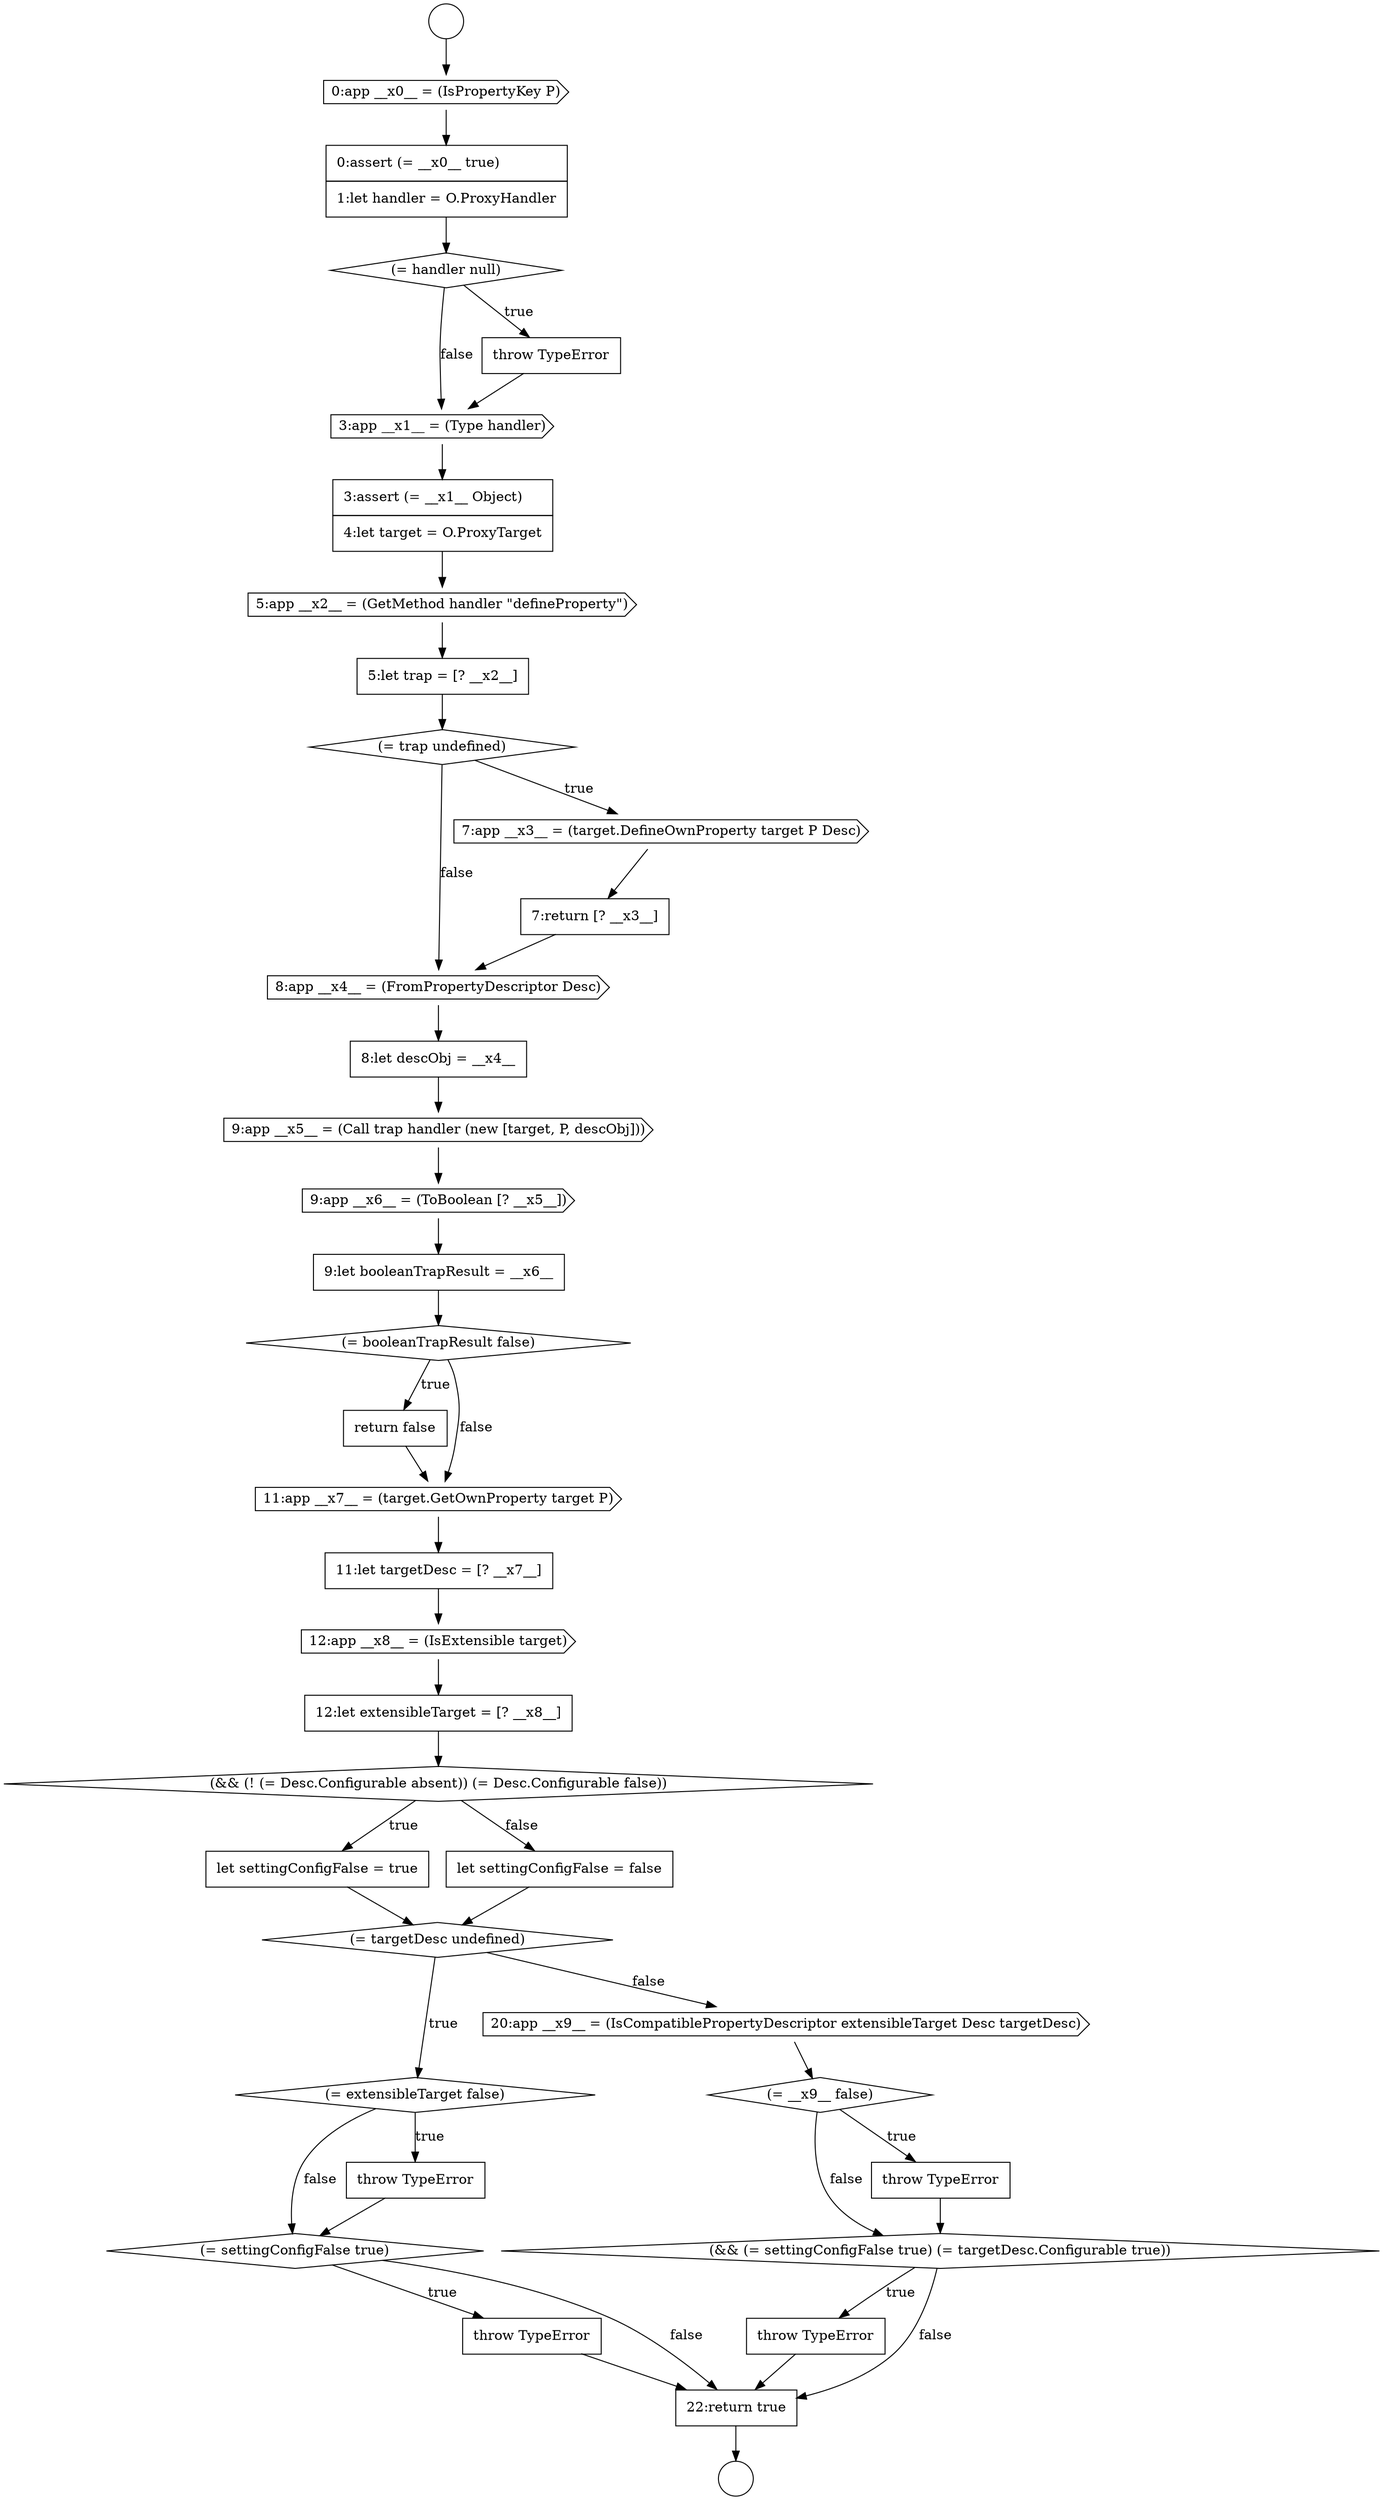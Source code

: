 digraph {
  node2776 [shape=cds, label=<<font color="black">8:app __x4__ = (FromPropertyDescriptor Desc)</font>> color="black" fillcolor="white" style=filled]
  node2763 [shape=circle label=" " color="black" fillcolor="white" style=filled]
  node2767 [shape=diamond, label=<<font color="black">(= handler null)</font>> color="black" fillcolor="white" style=filled]
  node2769 [shape=cds, label=<<font color="black">3:app __x1__ = (Type handler)</font>> color="black" fillcolor="white" style=filled]
  node2766 [shape=none, margin=0, label=<<font color="black">
    <table border="0" cellborder="1" cellspacing="0" cellpadding="10">
      <tr><td align="left">0:assert (= __x0__ true)</td></tr>
      <tr><td align="left">1:let handler = O.ProxyHandler</td></tr>
    </table>
  </font>> color="black" fillcolor="white" style=filled]
  node2774 [shape=cds, label=<<font color="black">7:app __x3__ = (target.DefineOwnProperty target P Desc)</font>> color="black" fillcolor="white" style=filled]
  node2784 [shape=none, margin=0, label=<<font color="black">
    <table border="0" cellborder="1" cellspacing="0" cellpadding="10">
      <tr><td align="left">11:let targetDesc = [? __x7__]</td></tr>
    </table>
  </font>> color="black" fillcolor="white" style=filled]
  node2764 [shape=circle label=" " color="black" fillcolor="white" style=filled]
  node2768 [shape=none, margin=0, label=<<font color="black">
    <table border="0" cellborder="1" cellspacing="0" cellpadding="10">
      <tr><td align="left">throw TypeError</td></tr>
    </table>
  </font>> color="black" fillcolor="white" style=filled]
  node2771 [shape=cds, label=<<font color="black">5:app __x2__ = (GetMethod handler &quot;defineProperty&quot;)</font>> color="black" fillcolor="white" style=filled]
  node2778 [shape=cds, label=<<font color="black">9:app __x5__ = (Call trap handler (new [target, P, descObj]))</font>> color="black" fillcolor="white" style=filled]
  node2787 [shape=diamond, label=<<font color="black">(&amp;&amp; (! (= Desc.Configurable absent)) (= Desc.Configurable false))</font>> color="black" fillcolor="white" style=filled]
  node2794 [shape=none, margin=0, label=<<font color="black">
    <table border="0" cellborder="1" cellspacing="0" cellpadding="10">
      <tr><td align="left">throw TypeError</td></tr>
    </table>
  </font>> color="black" fillcolor="white" style=filled]
  node2782 [shape=none, margin=0, label=<<font color="black">
    <table border="0" cellborder="1" cellspacing="0" cellpadding="10">
      <tr><td align="left">return false</td></tr>
    </table>
  </font>> color="black" fillcolor="white" style=filled]
  node2777 [shape=none, margin=0, label=<<font color="black">
    <table border="0" cellborder="1" cellspacing="0" cellpadding="10">
      <tr><td align="left">8:let descObj = __x4__</td></tr>
    </table>
  </font>> color="black" fillcolor="white" style=filled]
  node2772 [shape=none, margin=0, label=<<font color="black">
    <table border="0" cellborder="1" cellspacing="0" cellpadding="10">
      <tr><td align="left">5:let trap = [? __x2__]</td></tr>
    </table>
  </font>> color="black" fillcolor="white" style=filled]
  node2799 [shape=none, margin=0, label=<<font color="black">
    <table border="0" cellborder="1" cellspacing="0" cellpadding="10">
      <tr><td align="left">throw TypeError</td></tr>
    </table>
  </font>> color="black" fillcolor="white" style=filled]
  node2790 [shape=diamond, label=<<font color="black">(= targetDesc undefined)</font>> color="black" fillcolor="white" style=filled]
  node2773 [shape=diamond, label=<<font color="black">(= trap undefined)</font>> color="black" fillcolor="white" style=filled]
  node2798 [shape=diamond, label=<<font color="black">(&amp;&amp; (= settingConfigFalse true) (= targetDesc.Configurable true))</font>> color="black" fillcolor="white" style=filled]
  node2781 [shape=diamond, label=<<font color="black">(= booleanTrapResult false)</font>> color="black" fillcolor="white" style=filled]
  node2788 [shape=none, margin=0, label=<<font color="black">
    <table border="0" cellborder="1" cellspacing="0" cellpadding="10">
      <tr><td align="left">let settingConfigFalse = true</td></tr>
    </table>
  </font>> color="black" fillcolor="white" style=filled]
  node2793 [shape=diamond, label=<<font color="black">(= settingConfigFalse true)</font>> color="black" fillcolor="white" style=filled]
  node2791 [shape=diamond, label=<<font color="black">(= extensibleTarget false)</font>> color="black" fillcolor="white" style=filled]
  node2789 [shape=none, margin=0, label=<<font color="black">
    <table border="0" cellborder="1" cellspacing="0" cellpadding="10">
      <tr><td align="left">let settingConfigFalse = false</td></tr>
    </table>
  </font>> color="black" fillcolor="white" style=filled]
  node2780 [shape=none, margin=0, label=<<font color="black">
    <table border="0" cellborder="1" cellspacing="0" cellpadding="10">
      <tr><td align="left">9:let booleanTrapResult = __x6__</td></tr>
    </table>
  </font>> color="black" fillcolor="white" style=filled]
  node2785 [shape=cds, label=<<font color="black">12:app __x8__ = (IsExtensible target)</font>> color="black" fillcolor="white" style=filled]
  node2770 [shape=none, margin=0, label=<<font color="black">
    <table border="0" cellborder="1" cellspacing="0" cellpadding="10">
      <tr><td align="left">3:assert (= __x1__ Object)</td></tr>
      <tr><td align="left">4:let target = O.ProxyTarget</td></tr>
    </table>
  </font>> color="black" fillcolor="white" style=filled]
  node2765 [shape=cds, label=<<font color="black">0:app __x0__ = (IsPropertyKey P)</font>> color="black" fillcolor="white" style=filled]
  node2797 [shape=none, margin=0, label=<<font color="black">
    <table border="0" cellborder="1" cellspacing="0" cellpadding="10">
      <tr><td align="left">throw TypeError</td></tr>
    </table>
  </font>> color="black" fillcolor="white" style=filled]
  node2775 [shape=none, margin=0, label=<<font color="black">
    <table border="0" cellborder="1" cellspacing="0" cellpadding="10">
      <tr><td align="left">7:return [? __x3__]</td></tr>
    </table>
  </font>> color="black" fillcolor="white" style=filled]
  node2792 [shape=none, margin=0, label=<<font color="black">
    <table border="0" cellborder="1" cellspacing="0" cellpadding="10">
      <tr><td align="left">throw TypeError</td></tr>
    </table>
  </font>> color="black" fillcolor="white" style=filled]
  node2786 [shape=none, margin=0, label=<<font color="black">
    <table border="0" cellborder="1" cellspacing="0" cellpadding="10">
      <tr><td align="left">12:let extensibleTarget = [? __x8__]</td></tr>
    </table>
  </font>> color="black" fillcolor="white" style=filled]
  node2796 [shape=diamond, label=<<font color="black">(= __x9__ false)</font>> color="black" fillcolor="white" style=filled]
  node2779 [shape=cds, label=<<font color="black">9:app __x6__ = (ToBoolean [? __x5__])</font>> color="black" fillcolor="white" style=filled]
  node2800 [shape=none, margin=0, label=<<font color="black">
    <table border="0" cellborder="1" cellspacing="0" cellpadding="10">
      <tr><td align="left">22:return true</td></tr>
    </table>
  </font>> color="black" fillcolor="white" style=filled]
  node2795 [shape=cds, label=<<font color="black">20:app __x9__ = (IsCompatiblePropertyDescriptor extensibleTarget Desc targetDesc)</font>> color="black" fillcolor="white" style=filled]
  node2783 [shape=cds, label=<<font color="black">11:app __x7__ = (target.GetOwnProperty target P)</font>> color="black" fillcolor="white" style=filled]
  node2800 -> node2764 [ color="black"]
  node2792 -> node2793 [ color="black"]
  node2796 -> node2797 [label=<<font color="black">true</font>> color="black"]
  node2796 -> node2798 [label=<<font color="black">false</font>> color="black"]
  node2781 -> node2782 [label=<<font color="black">true</font>> color="black"]
  node2781 -> node2783 [label=<<font color="black">false</font>> color="black"]
  node2763 -> node2765 [ color="black"]
  node2778 -> node2779 [ color="black"]
  node2768 -> node2769 [ color="black"]
  node2794 -> node2800 [ color="black"]
  node2775 -> node2776 [ color="black"]
  node2791 -> node2792 [label=<<font color="black">true</font>> color="black"]
  node2791 -> node2793 [label=<<font color="black">false</font>> color="black"]
  node2765 -> node2766 [ color="black"]
  node2786 -> node2787 [ color="black"]
  node2787 -> node2788 [label=<<font color="black">true</font>> color="black"]
  node2787 -> node2789 [label=<<font color="black">false</font>> color="black"]
  node2770 -> node2771 [ color="black"]
  node2772 -> node2773 [ color="black"]
  node2799 -> node2800 [ color="black"]
  node2780 -> node2781 [ color="black"]
  node2766 -> node2767 [ color="black"]
  node2795 -> node2796 [ color="black"]
  node2777 -> node2778 [ color="black"]
  node2783 -> node2784 [ color="black"]
  node2774 -> node2775 [ color="black"]
  node2784 -> node2785 [ color="black"]
  node2776 -> node2777 [ color="black"]
  node2788 -> node2790 [ color="black"]
  node2789 -> node2790 [ color="black"]
  node2798 -> node2799 [label=<<font color="black">true</font>> color="black"]
  node2798 -> node2800 [label=<<font color="black">false</font>> color="black"]
  node2797 -> node2798 [ color="black"]
  node2773 -> node2774 [label=<<font color="black">true</font>> color="black"]
  node2773 -> node2776 [label=<<font color="black">false</font>> color="black"]
  node2793 -> node2794 [label=<<font color="black">true</font>> color="black"]
  node2793 -> node2800 [label=<<font color="black">false</font>> color="black"]
  node2779 -> node2780 [ color="black"]
  node2785 -> node2786 [ color="black"]
  node2790 -> node2791 [label=<<font color="black">true</font>> color="black"]
  node2790 -> node2795 [label=<<font color="black">false</font>> color="black"]
  node2782 -> node2783 [ color="black"]
  node2767 -> node2768 [label=<<font color="black">true</font>> color="black"]
  node2767 -> node2769 [label=<<font color="black">false</font>> color="black"]
  node2771 -> node2772 [ color="black"]
  node2769 -> node2770 [ color="black"]
}
